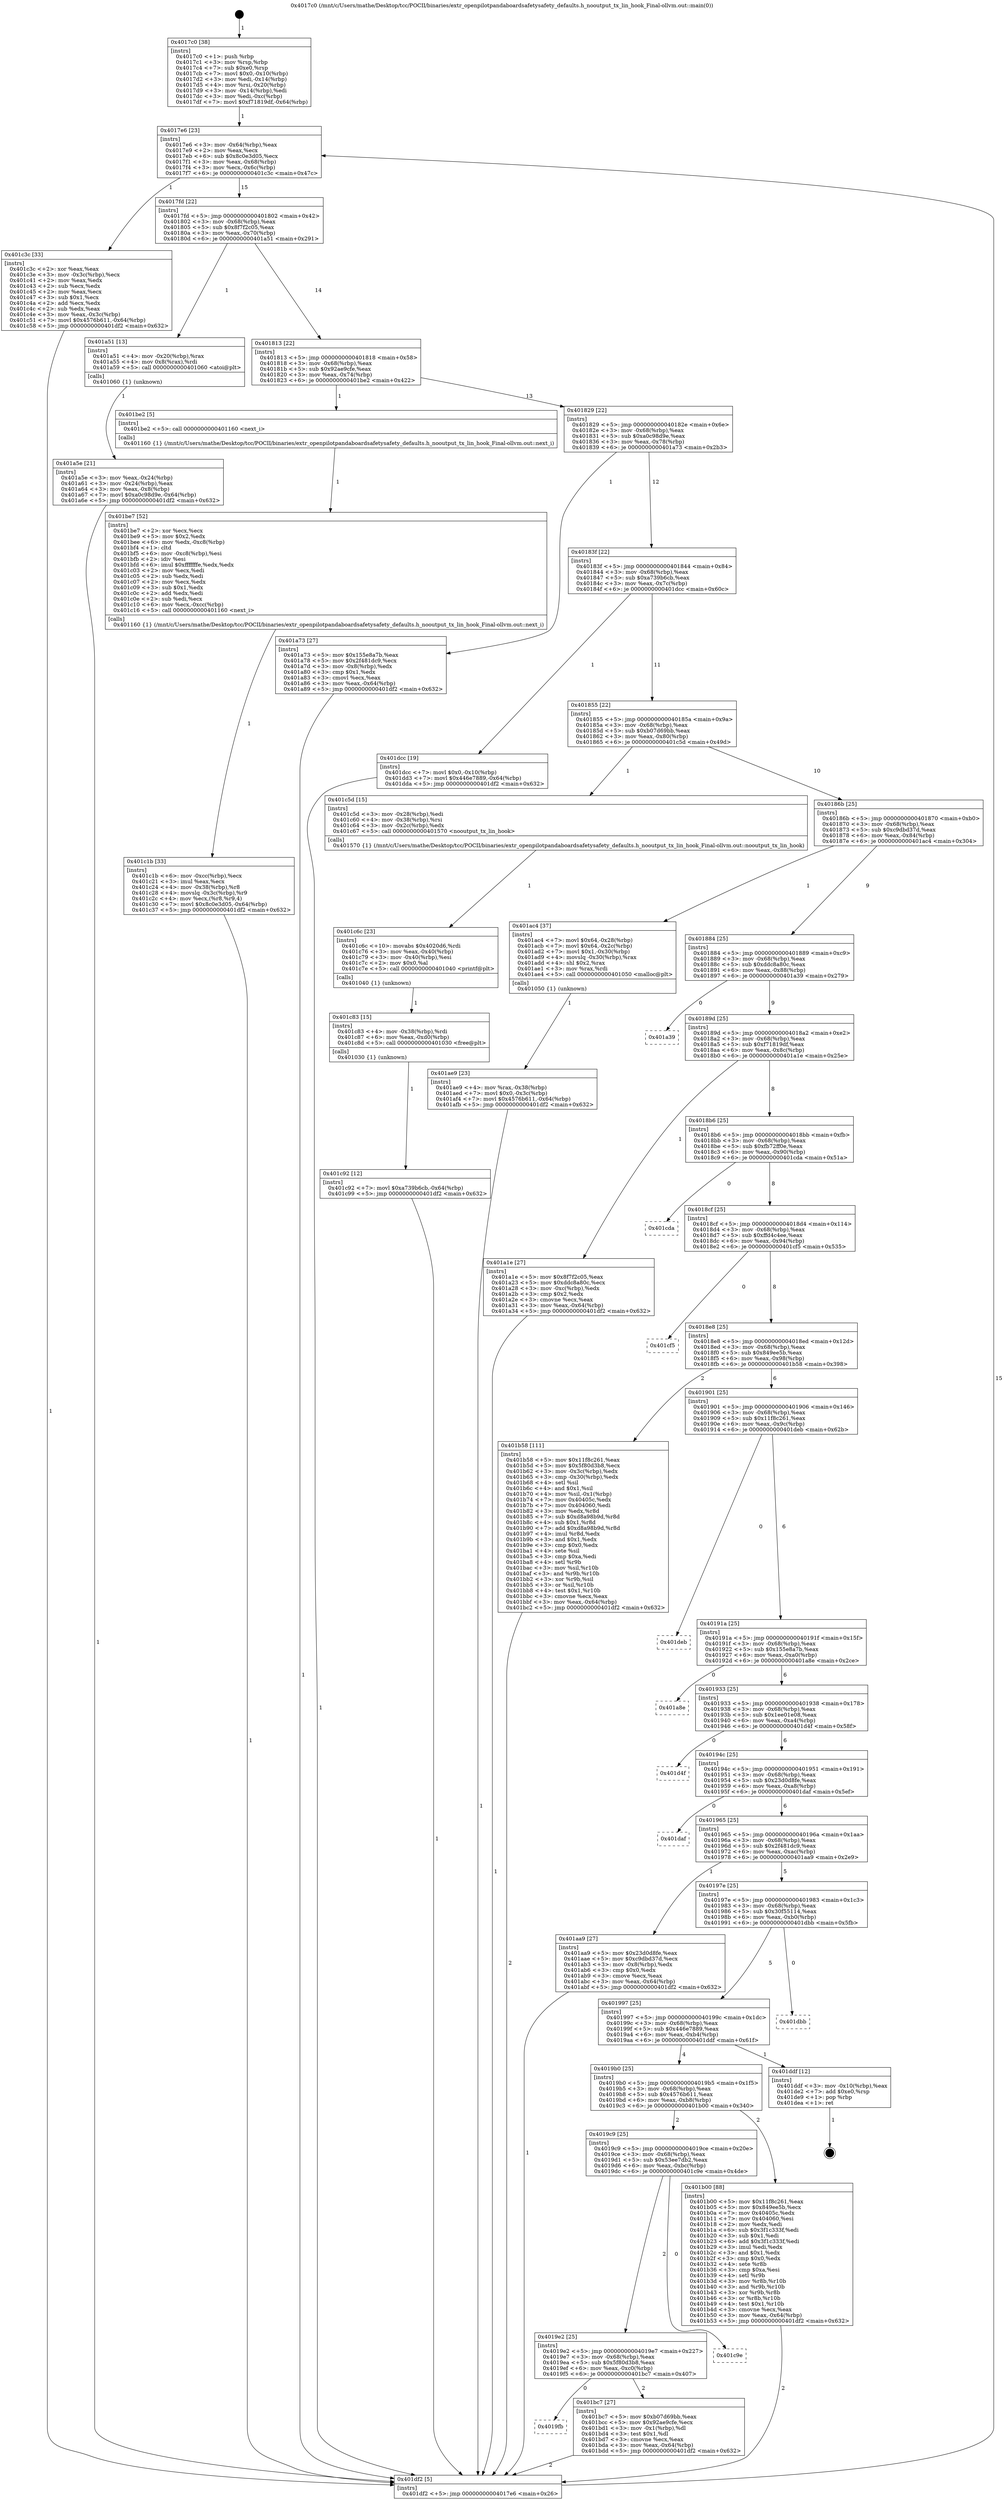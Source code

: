 digraph "0x4017c0" {
  label = "0x4017c0 (/mnt/c/Users/mathe/Desktop/tcc/POCII/binaries/extr_openpilotpandaboardsafetysafety_defaults.h_nooutput_tx_lin_hook_Final-ollvm.out::main(0))"
  labelloc = "t"
  node[shape=record]

  Entry [label="",width=0.3,height=0.3,shape=circle,fillcolor=black,style=filled]
  "0x4017e6" [label="{
     0x4017e6 [23]\l
     | [instrs]\l
     &nbsp;&nbsp;0x4017e6 \<+3\>: mov -0x64(%rbp),%eax\l
     &nbsp;&nbsp;0x4017e9 \<+2\>: mov %eax,%ecx\l
     &nbsp;&nbsp;0x4017eb \<+6\>: sub $0x8c0e3d05,%ecx\l
     &nbsp;&nbsp;0x4017f1 \<+3\>: mov %eax,-0x68(%rbp)\l
     &nbsp;&nbsp;0x4017f4 \<+3\>: mov %ecx,-0x6c(%rbp)\l
     &nbsp;&nbsp;0x4017f7 \<+6\>: je 0000000000401c3c \<main+0x47c\>\l
  }"]
  "0x401c3c" [label="{
     0x401c3c [33]\l
     | [instrs]\l
     &nbsp;&nbsp;0x401c3c \<+2\>: xor %eax,%eax\l
     &nbsp;&nbsp;0x401c3e \<+3\>: mov -0x3c(%rbp),%ecx\l
     &nbsp;&nbsp;0x401c41 \<+2\>: mov %eax,%edx\l
     &nbsp;&nbsp;0x401c43 \<+2\>: sub %ecx,%edx\l
     &nbsp;&nbsp;0x401c45 \<+2\>: mov %eax,%ecx\l
     &nbsp;&nbsp;0x401c47 \<+3\>: sub $0x1,%ecx\l
     &nbsp;&nbsp;0x401c4a \<+2\>: add %ecx,%edx\l
     &nbsp;&nbsp;0x401c4c \<+2\>: sub %edx,%eax\l
     &nbsp;&nbsp;0x401c4e \<+3\>: mov %eax,-0x3c(%rbp)\l
     &nbsp;&nbsp;0x401c51 \<+7\>: movl $0x4576b611,-0x64(%rbp)\l
     &nbsp;&nbsp;0x401c58 \<+5\>: jmp 0000000000401df2 \<main+0x632\>\l
  }"]
  "0x4017fd" [label="{
     0x4017fd [22]\l
     | [instrs]\l
     &nbsp;&nbsp;0x4017fd \<+5\>: jmp 0000000000401802 \<main+0x42\>\l
     &nbsp;&nbsp;0x401802 \<+3\>: mov -0x68(%rbp),%eax\l
     &nbsp;&nbsp;0x401805 \<+5\>: sub $0x8f7f2c05,%eax\l
     &nbsp;&nbsp;0x40180a \<+3\>: mov %eax,-0x70(%rbp)\l
     &nbsp;&nbsp;0x40180d \<+6\>: je 0000000000401a51 \<main+0x291\>\l
  }"]
  Exit [label="",width=0.3,height=0.3,shape=circle,fillcolor=black,style=filled,peripheries=2]
  "0x401a51" [label="{
     0x401a51 [13]\l
     | [instrs]\l
     &nbsp;&nbsp;0x401a51 \<+4\>: mov -0x20(%rbp),%rax\l
     &nbsp;&nbsp;0x401a55 \<+4\>: mov 0x8(%rax),%rdi\l
     &nbsp;&nbsp;0x401a59 \<+5\>: call 0000000000401060 \<atoi@plt\>\l
     | [calls]\l
     &nbsp;&nbsp;0x401060 \{1\} (unknown)\l
  }"]
  "0x401813" [label="{
     0x401813 [22]\l
     | [instrs]\l
     &nbsp;&nbsp;0x401813 \<+5\>: jmp 0000000000401818 \<main+0x58\>\l
     &nbsp;&nbsp;0x401818 \<+3\>: mov -0x68(%rbp),%eax\l
     &nbsp;&nbsp;0x40181b \<+5\>: sub $0x92ae9cfe,%eax\l
     &nbsp;&nbsp;0x401820 \<+3\>: mov %eax,-0x74(%rbp)\l
     &nbsp;&nbsp;0x401823 \<+6\>: je 0000000000401be2 \<main+0x422\>\l
  }"]
  "0x401c92" [label="{
     0x401c92 [12]\l
     | [instrs]\l
     &nbsp;&nbsp;0x401c92 \<+7\>: movl $0xa739b6cb,-0x64(%rbp)\l
     &nbsp;&nbsp;0x401c99 \<+5\>: jmp 0000000000401df2 \<main+0x632\>\l
  }"]
  "0x401be2" [label="{
     0x401be2 [5]\l
     | [instrs]\l
     &nbsp;&nbsp;0x401be2 \<+5\>: call 0000000000401160 \<next_i\>\l
     | [calls]\l
     &nbsp;&nbsp;0x401160 \{1\} (/mnt/c/Users/mathe/Desktop/tcc/POCII/binaries/extr_openpilotpandaboardsafetysafety_defaults.h_nooutput_tx_lin_hook_Final-ollvm.out::next_i)\l
  }"]
  "0x401829" [label="{
     0x401829 [22]\l
     | [instrs]\l
     &nbsp;&nbsp;0x401829 \<+5\>: jmp 000000000040182e \<main+0x6e\>\l
     &nbsp;&nbsp;0x40182e \<+3\>: mov -0x68(%rbp),%eax\l
     &nbsp;&nbsp;0x401831 \<+5\>: sub $0xa0c98d9e,%eax\l
     &nbsp;&nbsp;0x401836 \<+3\>: mov %eax,-0x78(%rbp)\l
     &nbsp;&nbsp;0x401839 \<+6\>: je 0000000000401a73 \<main+0x2b3\>\l
  }"]
  "0x401c83" [label="{
     0x401c83 [15]\l
     | [instrs]\l
     &nbsp;&nbsp;0x401c83 \<+4\>: mov -0x38(%rbp),%rdi\l
     &nbsp;&nbsp;0x401c87 \<+6\>: mov %eax,-0xd0(%rbp)\l
     &nbsp;&nbsp;0x401c8d \<+5\>: call 0000000000401030 \<free@plt\>\l
     | [calls]\l
     &nbsp;&nbsp;0x401030 \{1\} (unknown)\l
  }"]
  "0x401a73" [label="{
     0x401a73 [27]\l
     | [instrs]\l
     &nbsp;&nbsp;0x401a73 \<+5\>: mov $0x155e8a7b,%eax\l
     &nbsp;&nbsp;0x401a78 \<+5\>: mov $0x2f481dc9,%ecx\l
     &nbsp;&nbsp;0x401a7d \<+3\>: mov -0x8(%rbp),%edx\l
     &nbsp;&nbsp;0x401a80 \<+3\>: cmp $0x1,%edx\l
     &nbsp;&nbsp;0x401a83 \<+3\>: cmovl %ecx,%eax\l
     &nbsp;&nbsp;0x401a86 \<+3\>: mov %eax,-0x64(%rbp)\l
     &nbsp;&nbsp;0x401a89 \<+5\>: jmp 0000000000401df2 \<main+0x632\>\l
  }"]
  "0x40183f" [label="{
     0x40183f [22]\l
     | [instrs]\l
     &nbsp;&nbsp;0x40183f \<+5\>: jmp 0000000000401844 \<main+0x84\>\l
     &nbsp;&nbsp;0x401844 \<+3\>: mov -0x68(%rbp),%eax\l
     &nbsp;&nbsp;0x401847 \<+5\>: sub $0xa739b6cb,%eax\l
     &nbsp;&nbsp;0x40184c \<+3\>: mov %eax,-0x7c(%rbp)\l
     &nbsp;&nbsp;0x40184f \<+6\>: je 0000000000401dcc \<main+0x60c\>\l
  }"]
  "0x401c6c" [label="{
     0x401c6c [23]\l
     | [instrs]\l
     &nbsp;&nbsp;0x401c6c \<+10\>: movabs $0x4020d6,%rdi\l
     &nbsp;&nbsp;0x401c76 \<+3\>: mov %eax,-0x40(%rbp)\l
     &nbsp;&nbsp;0x401c79 \<+3\>: mov -0x40(%rbp),%esi\l
     &nbsp;&nbsp;0x401c7c \<+2\>: mov $0x0,%al\l
     &nbsp;&nbsp;0x401c7e \<+5\>: call 0000000000401040 \<printf@plt\>\l
     | [calls]\l
     &nbsp;&nbsp;0x401040 \{1\} (unknown)\l
  }"]
  "0x401dcc" [label="{
     0x401dcc [19]\l
     | [instrs]\l
     &nbsp;&nbsp;0x401dcc \<+7\>: movl $0x0,-0x10(%rbp)\l
     &nbsp;&nbsp;0x401dd3 \<+7\>: movl $0x446e7889,-0x64(%rbp)\l
     &nbsp;&nbsp;0x401dda \<+5\>: jmp 0000000000401df2 \<main+0x632\>\l
  }"]
  "0x401855" [label="{
     0x401855 [22]\l
     | [instrs]\l
     &nbsp;&nbsp;0x401855 \<+5\>: jmp 000000000040185a \<main+0x9a\>\l
     &nbsp;&nbsp;0x40185a \<+3\>: mov -0x68(%rbp),%eax\l
     &nbsp;&nbsp;0x40185d \<+5\>: sub $0xb07d69bb,%eax\l
     &nbsp;&nbsp;0x401862 \<+3\>: mov %eax,-0x80(%rbp)\l
     &nbsp;&nbsp;0x401865 \<+6\>: je 0000000000401c5d \<main+0x49d\>\l
  }"]
  "0x401c1b" [label="{
     0x401c1b [33]\l
     | [instrs]\l
     &nbsp;&nbsp;0x401c1b \<+6\>: mov -0xcc(%rbp),%ecx\l
     &nbsp;&nbsp;0x401c21 \<+3\>: imul %eax,%ecx\l
     &nbsp;&nbsp;0x401c24 \<+4\>: mov -0x38(%rbp),%r8\l
     &nbsp;&nbsp;0x401c28 \<+4\>: movslq -0x3c(%rbp),%r9\l
     &nbsp;&nbsp;0x401c2c \<+4\>: mov %ecx,(%r8,%r9,4)\l
     &nbsp;&nbsp;0x401c30 \<+7\>: movl $0x8c0e3d05,-0x64(%rbp)\l
     &nbsp;&nbsp;0x401c37 \<+5\>: jmp 0000000000401df2 \<main+0x632\>\l
  }"]
  "0x401c5d" [label="{
     0x401c5d [15]\l
     | [instrs]\l
     &nbsp;&nbsp;0x401c5d \<+3\>: mov -0x28(%rbp),%edi\l
     &nbsp;&nbsp;0x401c60 \<+4\>: mov -0x38(%rbp),%rsi\l
     &nbsp;&nbsp;0x401c64 \<+3\>: mov -0x2c(%rbp),%edx\l
     &nbsp;&nbsp;0x401c67 \<+5\>: call 0000000000401570 \<nooutput_tx_lin_hook\>\l
     | [calls]\l
     &nbsp;&nbsp;0x401570 \{1\} (/mnt/c/Users/mathe/Desktop/tcc/POCII/binaries/extr_openpilotpandaboardsafetysafety_defaults.h_nooutput_tx_lin_hook_Final-ollvm.out::nooutput_tx_lin_hook)\l
  }"]
  "0x40186b" [label="{
     0x40186b [25]\l
     | [instrs]\l
     &nbsp;&nbsp;0x40186b \<+5\>: jmp 0000000000401870 \<main+0xb0\>\l
     &nbsp;&nbsp;0x401870 \<+3\>: mov -0x68(%rbp),%eax\l
     &nbsp;&nbsp;0x401873 \<+5\>: sub $0xc9dbd37d,%eax\l
     &nbsp;&nbsp;0x401878 \<+6\>: mov %eax,-0x84(%rbp)\l
     &nbsp;&nbsp;0x40187e \<+6\>: je 0000000000401ac4 \<main+0x304\>\l
  }"]
  "0x401be7" [label="{
     0x401be7 [52]\l
     | [instrs]\l
     &nbsp;&nbsp;0x401be7 \<+2\>: xor %ecx,%ecx\l
     &nbsp;&nbsp;0x401be9 \<+5\>: mov $0x2,%edx\l
     &nbsp;&nbsp;0x401bee \<+6\>: mov %edx,-0xc8(%rbp)\l
     &nbsp;&nbsp;0x401bf4 \<+1\>: cltd\l
     &nbsp;&nbsp;0x401bf5 \<+6\>: mov -0xc8(%rbp),%esi\l
     &nbsp;&nbsp;0x401bfb \<+2\>: idiv %esi\l
     &nbsp;&nbsp;0x401bfd \<+6\>: imul $0xfffffffe,%edx,%edx\l
     &nbsp;&nbsp;0x401c03 \<+2\>: mov %ecx,%edi\l
     &nbsp;&nbsp;0x401c05 \<+2\>: sub %edx,%edi\l
     &nbsp;&nbsp;0x401c07 \<+2\>: mov %ecx,%edx\l
     &nbsp;&nbsp;0x401c09 \<+3\>: sub $0x1,%edx\l
     &nbsp;&nbsp;0x401c0c \<+2\>: add %edx,%edi\l
     &nbsp;&nbsp;0x401c0e \<+2\>: sub %edi,%ecx\l
     &nbsp;&nbsp;0x401c10 \<+6\>: mov %ecx,-0xcc(%rbp)\l
     &nbsp;&nbsp;0x401c16 \<+5\>: call 0000000000401160 \<next_i\>\l
     | [calls]\l
     &nbsp;&nbsp;0x401160 \{1\} (/mnt/c/Users/mathe/Desktop/tcc/POCII/binaries/extr_openpilotpandaboardsafetysafety_defaults.h_nooutput_tx_lin_hook_Final-ollvm.out::next_i)\l
  }"]
  "0x401ac4" [label="{
     0x401ac4 [37]\l
     | [instrs]\l
     &nbsp;&nbsp;0x401ac4 \<+7\>: movl $0x64,-0x28(%rbp)\l
     &nbsp;&nbsp;0x401acb \<+7\>: movl $0x64,-0x2c(%rbp)\l
     &nbsp;&nbsp;0x401ad2 \<+7\>: movl $0x1,-0x30(%rbp)\l
     &nbsp;&nbsp;0x401ad9 \<+4\>: movslq -0x30(%rbp),%rax\l
     &nbsp;&nbsp;0x401add \<+4\>: shl $0x2,%rax\l
     &nbsp;&nbsp;0x401ae1 \<+3\>: mov %rax,%rdi\l
     &nbsp;&nbsp;0x401ae4 \<+5\>: call 0000000000401050 \<malloc@plt\>\l
     | [calls]\l
     &nbsp;&nbsp;0x401050 \{1\} (unknown)\l
  }"]
  "0x401884" [label="{
     0x401884 [25]\l
     | [instrs]\l
     &nbsp;&nbsp;0x401884 \<+5\>: jmp 0000000000401889 \<main+0xc9\>\l
     &nbsp;&nbsp;0x401889 \<+3\>: mov -0x68(%rbp),%eax\l
     &nbsp;&nbsp;0x40188c \<+5\>: sub $0xddc8a80c,%eax\l
     &nbsp;&nbsp;0x401891 \<+6\>: mov %eax,-0x88(%rbp)\l
     &nbsp;&nbsp;0x401897 \<+6\>: je 0000000000401a39 \<main+0x279\>\l
  }"]
  "0x4019fb" [label="{
     0x4019fb\l
  }", style=dashed]
  "0x401a39" [label="{
     0x401a39\l
  }", style=dashed]
  "0x40189d" [label="{
     0x40189d [25]\l
     | [instrs]\l
     &nbsp;&nbsp;0x40189d \<+5\>: jmp 00000000004018a2 \<main+0xe2\>\l
     &nbsp;&nbsp;0x4018a2 \<+3\>: mov -0x68(%rbp),%eax\l
     &nbsp;&nbsp;0x4018a5 \<+5\>: sub $0xf71819df,%eax\l
     &nbsp;&nbsp;0x4018aa \<+6\>: mov %eax,-0x8c(%rbp)\l
     &nbsp;&nbsp;0x4018b0 \<+6\>: je 0000000000401a1e \<main+0x25e\>\l
  }"]
  "0x401bc7" [label="{
     0x401bc7 [27]\l
     | [instrs]\l
     &nbsp;&nbsp;0x401bc7 \<+5\>: mov $0xb07d69bb,%eax\l
     &nbsp;&nbsp;0x401bcc \<+5\>: mov $0x92ae9cfe,%ecx\l
     &nbsp;&nbsp;0x401bd1 \<+3\>: mov -0x1(%rbp),%dl\l
     &nbsp;&nbsp;0x401bd4 \<+3\>: test $0x1,%dl\l
     &nbsp;&nbsp;0x401bd7 \<+3\>: cmovne %ecx,%eax\l
     &nbsp;&nbsp;0x401bda \<+3\>: mov %eax,-0x64(%rbp)\l
     &nbsp;&nbsp;0x401bdd \<+5\>: jmp 0000000000401df2 \<main+0x632\>\l
  }"]
  "0x401a1e" [label="{
     0x401a1e [27]\l
     | [instrs]\l
     &nbsp;&nbsp;0x401a1e \<+5\>: mov $0x8f7f2c05,%eax\l
     &nbsp;&nbsp;0x401a23 \<+5\>: mov $0xddc8a80c,%ecx\l
     &nbsp;&nbsp;0x401a28 \<+3\>: mov -0xc(%rbp),%edx\l
     &nbsp;&nbsp;0x401a2b \<+3\>: cmp $0x2,%edx\l
     &nbsp;&nbsp;0x401a2e \<+3\>: cmovne %ecx,%eax\l
     &nbsp;&nbsp;0x401a31 \<+3\>: mov %eax,-0x64(%rbp)\l
     &nbsp;&nbsp;0x401a34 \<+5\>: jmp 0000000000401df2 \<main+0x632\>\l
  }"]
  "0x4018b6" [label="{
     0x4018b6 [25]\l
     | [instrs]\l
     &nbsp;&nbsp;0x4018b6 \<+5\>: jmp 00000000004018bb \<main+0xfb\>\l
     &nbsp;&nbsp;0x4018bb \<+3\>: mov -0x68(%rbp),%eax\l
     &nbsp;&nbsp;0x4018be \<+5\>: sub $0xfb72ff0e,%eax\l
     &nbsp;&nbsp;0x4018c3 \<+6\>: mov %eax,-0x90(%rbp)\l
     &nbsp;&nbsp;0x4018c9 \<+6\>: je 0000000000401cda \<main+0x51a\>\l
  }"]
  "0x401df2" [label="{
     0x401df2 [5]\l
     | [instrs]\l
     &nbsp;&nbsp;0x401df2 \<+5\>: jmp 00000000004017e6 \<main+0x26\>\l
  }"]
  "0x4017c0" [label="{
     0x4017c0 [38]\l
     | [instrs]\l
     &nbsp;&nbsp;0x4017c0 \<+1\>: push %rbp\l
     &nbsp;&nbsp;0x4017c1 \<+3\>: mov %rsp,%rbp\l
     &nbsp;&nbsp;0x4017c4 \<+7\>: sub $0xe0,%rsp\l
     &nbsp;&nbsp;0x4017cb \<+7\>: movl $0x0,-0x10(%rbp)\l
     &nbsp;&nbsp;0x4017d2 \<+3\>: mov %edi,-0x14(%rbp)\l
     &nbsp;&nbsp;0x4017d5 \<+4\>: mov %rsi,-0x20(%rbp)\l
     &nbsp;&nbsp;0x4017d9 \<+3\>: mov -0x14(%rbp),%edi\l
     &nbsp;&nbsp;0x4017dc \<+3\>: mov %edi,-0xc(%rbp)\l
     &nbsp;&nbsp;0x4017df \<+7\>: movl $0xf71819df,-0x64(%rbp)\l
  }"]
  "0x401a5e" [label="{
     0x401a5e [21]\l
     | [instrs]\l
     &nbsp;&nbsp;0x401a5e \<+3\>: mov %eax,-0x24(%rbp)\l
     &nbsp;&nbsp;0x401a61 \<+3\>: mov -0x24(%rbp),%eax\l
     &nbsp;&nbsp;0x401a64 \<+3\>: mov %eax,-0x8(%rbp)\l
     &nbsp;&nbsp;0x401a67 \<+7\>: movl $0xa0c98d9e,-0x64(%rbp)\l
     &nbsp;&nbsp;0x401a6e \<+5\>: jmp 0000000000401df2 \<main+0x632\>\l
  }"]
  "0x4019e2" [label="{
     0x4019e2 [25]\l
     | [instrs]\l
     &nbsp;&nbsp;0x4019e2 \<+5\>: jmp 00000000004019e7 \<main+0x227\>\l
     &nbsp;&nbsp;0x4019e7 \<+3\>: mov -0x68(%rbp),%eax\l
     &nbsp;&nbsp;0x4019ea \<+5\>: sub $0x5f80d3b8,%eax\l
     &nbsp;&nbsp;0x4019ef \<+6\>: mov %eax,-0xc0(%rbp)\l
     &nbsp;&nbsp;0x4019f5 \<+6\>: je 0000000000401bc7 \<main+0x407\>\l
  }"]
  "0x401cda" [label="{
     0x401cda\l
  }", style=dashed]
  "0x4018cf" [label="{
     0x4018cf [25]\l
     | [instrs]\l
     &nbsp;&nbsp;0x4018cf \<+5\>: jmp 00000000004018d4 \<main+0x114\>\l
     &nbsp;&nbsp;0x4018d4 \<+3\>: mov -0x68(%rbp),%eax\l
     &nbsp;&nbsp;0x4018d7 \<+5\>: sub $0xffd4c4ee,%eax\l
     &nbsp;&nbsp;0x4018dc \<+6\>: mov %eax,-0x94(%rbp)\l
     &nbsp;&nbsp;0x4018e2 \<+6\>: je 0000000000401cf5 \<main+0x535\>\l
  }"]
  "0x401c9e" [label="{
     0x401c9e\l
  }", style=dashed]
  "0x401cf5" [label="{
     0x401cf5\l
  }", style=dashed]
  "0x4018e8" [label="{
     0x4018e8 [25]\l
     | [instrs]\l
     &nbsp;&nbsp;0x4018e8 \<+5\>: jmp 00000000004018ed \<main+0x12d\>\l
     &nbsp;&nbsp;0x4018ed \<+3\>: mov -0x68(%rbp),%eax\l
     &nbsp;&nbsp;0x4018f0 \<+5\>: sub $0x849ee5b,%eax\l
     &nbsp;&nbsp;0x4018f5 \<+6\>: mov %eax,-0x98(%rbp)\l
     &nbsp;&nbsp;0x4018fb \<+6\>: je 0000000000401b58 \<main+0x398\>\l
  }"]
  "0x4019c9" [label="{
     0x4019c9 [25]\l
     | [instrs]\l
     &nbsp;&nbsp;0x4019c9 \<+5\>: jmp 00000000004019ce \<main+0x20e\>\l
     &nbsp;&nbsp;0x4019ce \<+3\>: mov -0x68(%rbp),%eax\l
     &nbsp;&nbsp;0x4019d1 \<+5\>: sub $0x53ee7db2,%eax\l
     &nbsp;&nbsp;0x4019d6 \<+6\>: mov %eax,-0xbc(%rbp)\l
     &nbsp;&nbsp;0x4019dc \<+6\>: je 0000000000401c9e \<main+0x4de\>\l
  }"]
  "0x401b58" [label="{
     0x401b58 [111]\l
     | [instrs]\l
     &nbsp;&nbsp;0x401b58 \<+5\>: mov $0x11f8c261,%eax\l
     &nbsp;&nbsp;0x401b5d \<+5\>: mov $0x5f80d3b8,%ecx\l
     &nbsp;&nbsp;0x401b62 \<+3\>: mov -0x3c(%rbp),%edx\l
     &nbsp;&nbsp;0x401b65 \<+3\>: cmp -0x30(%rbp),%edx\l
     &nbsp;&nbsp;0x401b68 \<+4\>: setl %sil\l
     &nbsp;&nbsp;0x401b6c \<+4\>: and $0x1,%sil\l
     &nbsp;&nbsp;0x401b70 \<+4\>: mov %sil,-0x1(%rbp)\l
     &nbsp;&nbsp;0x401b74 \<+7\>: mov 0x40405c,%edx\l
     &nbsp;&nbsp;0x401b7b \<+7\>: mov 0x404060,%edi\l
     &nbsp;&nbsp;0x401b82 \<+3\>: mov %edx,%r8d\l
     &nbsp;&nbsp;0x401b85 \<+7\>: sub $0xd8a98b9d,%r8d\l
     &nbsp;&nbsp;0x401b8c \<+4\>: sub $0x1,%r8d\l
     &nbsp;&nbsp;0x401b90 \<+7\>: add $0xd8a98b9d,%r8d\l
     &nbsp;&nbsp;0x401b97 \<+4\>: imul %r8d,%edx\l
     &nbsp;&nbsp;0x401b9b \<+3\>: and $0x1,%edx\l
     &nbsp;&nbsp;0x401b9e \<+3\>: cmp $0x0,%edx\l
     &nbsp;&nbsp;0x401ba1 \<+4\>: sete %sil\l
     &nbsp;&nbsp;0x401ba5 \<+3\>: cmp $0xa,%edi\l
     &nbsp;&nbsp;0x401ba8 \<+4\>: setl %r9b\l
     &nbsp;&nbsp;0x401bac \<+3\>: mov %sil,%r10b\l
     &nbsp;&nbsp;0x401baf \<+3\>: and %r9b,%r10b\l
     &nbsp;&nbsp;0x401bb2 \<+3\>: xor %r9b,%sil\l
     &nbsp;&nbsp;0x401bb5 \<+3\>: or %sil,%r10b\l
     &nbsp;&nbsp;0x401bb8 \<+4\>: test $0x1,%r10b\l
     &nbsp;&nbsp;0x401bbc \<+3\>: cmovne %ecx,%eax\l
     &nbsp;&nbsp;0x401bbf \<+3\>: mov %eax,-0x64(%rbp)\l
     &nbsp;&nbsp;0x401bc2 \<+5\>: jmp 0000000000401df2 \<main+0x632\>\l
  }"]
  "0x401901" [label="{
     0x401901 [25]\l
     | [instrs]\l
     &nbsp;&nbsp;0x401901 \<+5\>: jmp 0000000000401906 \<main+0x146\>\l
     &nbsp;&nbsp;0x401906 \<+3\>: mov -0x68(%rbp),%eax\l
     &nbsp;&nbsp;0x401909 \<+5\>: sub $0x11f8c261,%eax\l
     &nbsp;&nbsp;0x40190e \<+6\>: mov %eax,-0x9c(%rbp)\l
     &nbsp;&nbsp;0x401914 \<+6\>: je 0000000000401deb \<main+0x62b\>\l
  }"]
  "0x401b00" [label="{
     0x401b00 [88]\l
     | [instrs]\l
     &nbsp;&nbsp;0x401b00 \<+5\>: mov $0x11f8c261,%eax\l
     &nbsp;&nbsp;0x401b05 \<+5\>: mov $0x849ee5b,%ecx\l
     &nbsp;&nbsp;0x401b0a \<+7\>: mov 0x40405c,%edx\l
     &nbsp;&nbsp;0x401b11 \<+7\>: mov 0x404060,%esi\l
     &nbsp;&nbsp;0x401b18 \<+2\>: mov %edx,%edi\l
     &nbsp;&nbsp;0x401b1a \<+6\>: sub $0x3f1c333f,%edi\l
     &nbsp;&nbsp;0x401b20 \<+3\>: sub $0x1,%edi\l
     &nbsp;&nbsp;0x401b23 \<+6\>: add $0x3f1c333f,%edi\l
     &nbsp;&nbsp;0x401b29 \<+3\>: imul %edi,%edx\l
     &nbsp;&nbsp;0x401b2c \<+3\>: and $0x1,%edx\l
     &nbsp;&nbsp;0x401b2f \<+3\>: cmp $0x0,%edx\l
     &nbsp;&nbsp;0x401b32 \<+4\>: sete %r8b\l
     &nbsp;&nbsp;0x401b36 \<+3\>: cmp $0xa,%esi\l
     &nbsp;&nbsp;0x401b39 \<+4\>: setl %r9b\l
     &nbsp;&nbsp;0x401b3d \<+3\>: mov %r8b,%r10b\l
     &nbsp;&nbsp;0x401b40 \<+3\>: and %r9b,%r10b\l
     &nbsp;&nbsp;0x401b43 \<+3\>: xor %r9b,%r8b\l
     &nbsp;&nbsp;0x401b46 \<+3\>: or %r8b,%r10b\l
     &nbsp;&nbsp;0x401b49 \<+4\>: test $0x1,%r10b\l
     &nbsp;&nbsp;0x401b4d \<+3\>: cmovne %ecx,%eax\l
     &nbsp;&nbsp;0x401b50 \<+3\>: mov %eax,-0x64(%rbp)\l
     &nbsp;&nbsp;0x401b53 \<+5\>: jmp 0000000000401df2 \<main+0x632\>\l
  }"]
  "0x401deb" [label="{
     0x401deb\l
  }", style=dashed]
  "0x40191a" [label="{
     0x40191a [25]\l
     | [instrs]\l
     &nbsp;&nbsp;0x40191a \<+5\>: jmp 000000000040191f \<main+0x15f\>\l
     &nbsp;&nbsp;0x40191f \<+3\>: mov -0x68(%rbp),%eax\l
     &nbsp;&nbsp;0x401922 \<+5\>: sub $0x155e8a7b,%eax\l
     &nbsp;&nbsp;0x401927 \<+6\>: mov %eax,-0xa0(%rbp)\l
     &nbsp;&nbsp;0x40192d \<+6\>: je 0000000000401a8e \<main+0x2ce\>\l
  }"]
  "0x4019b0" [label="{
     0x4019b0 [25]\l
     | [instrs]\l
     &nbsp;&nbsp;0x4019b0 \<+5\>: jmp 00000000004019b5 \<main+0x1f5\>\l
     &nbsp;&nbsp;0x4019b5 \<+3\>: mov -0x68(%rbp),%eax\l
     &nbsp;&nbsp;0x4019b8 \<+5\>: sub $0x4576b611,%eax\l
     &nbsp;&nbsp;0x4019bd \<+6\>: mov %eax,-0xb8(%rbp)\l
     &nbsp;&nbsp;0x4019c3 \<+6\>: je 0000000000401b00 \<main+0x340\>\l
  }"]
  "0x401a8e" [label="{
     0x401a8e\l
  }", style=dashed]
  "0x401933" [label="{
     0x401933 [25]\l
     | [instrs]\l
     &nbsp;&nbsp;0x401933 \<+5\>: jmp 0000000000401938 \<main+0x178\>\l
     &nbsp;&nbsp;0x401938 \<+3\>: mov -0x68(%rbp),%eax\l
     &nbsp;&nbsp;0x40193b \<+5\>: sub $0x1ee01e08,%eax\l
     &nbsp;&nbsp;0x401940 \<+6\>: mov %eax,-0xa4(%rbp)\l
     &nbsp;&nbsp;0x401946 \<+6\>: je 0000000000401d4f \<main+0x58f\>\l
  }"]
  "0x401ddf" [label="{
     0x401ddf [12]\l
     | [instrs]\l
     &nbsp;&nbsp;0x401ddf \<+3\>: mov -0x10(%rbp),%eax\l
     &nbsp;&nbsp;0x401de2 \<+7\>: add $0xe0,%rsp\l
     &nbsp;&nbsp;0x401de9 \<+1\>: pop %rbp\l
     &nbsp;&nbsp;0x401dea \<+1\>: ret\l
  }"]
  "0x401d4f" [label="{
     0x401d4f\l
  }", style=dashed]
  "0x40194c" [label="{
     0x40194c [25]\l
     | [instrs]\l
     &nbsp;&nbsp;0x40194c \<+5\>: jmp 0000000000401951 \<main+0x191\>\l
     &nbsp;&nbsp;0x401951 \<+3\>: mov -0x68(%rbp),%eax\l
     &nbsp;&nbsp;0x401954 \<+5\>: sub $0x23d0d8fe,%eax\l
     &nbsp;&nbsp;0x401959 \<+6\>: mov %eax,-0xa8(%rbp)\l
     &nbsp;&nbsp;0x40195f \<+6\>: je 0000000000401daf \<main+0x5ef\>\l
  }"]
  "0x401997" [label="{
     0x401997 [25]\l
     | [instrs]\l
     &nbsp;&nbsp;0x401997 \<+5\>: jmp 000000000040199c \<main+0x1dc\>\l
     &nbsp;&nbsp;0x40199c \<+3\>: mov -0x68(%rbp),%eax\l
     &nbsp;&nbsp;0x40199f \<+5\>: sub $0x446e7889,%eax\l
     &nbsp;&nbsp;0x4019a4 \<+6\>: mov %eax,-0xb4(%rbp)\l
     &nbsp;&nbsp;0x4019aa \<+6\>: je 0000000000401ddf \<main+0x61f\>\l
  }"]
  "0x401daf" [label="{
     0x401daf\l
  }", style=dashed]
  "0x401965" [label="{
     0x401965 [25]\l
     | [instrs]\l
     &nbsp;&nbsp;0x401965 \<+5\>: jmp 000000000040196a \<main+0x1aa\>\l
     &nbsp;&nbsp;0x40196a \<+3\>: mov -0x68(%rbp),%eax\l
     &nbsp;&nbsp;0x40196d \<+5\>: sub $0x2f481dc9,%eax\l
     &nbsp;&nbsp;0x401972 \<+6\>: mov %eax,-0xac(%rbp)\l
     &nbsp;&nbsp;0x401978 \<+6\>: je 0000000000401aa9 \<main+0x2e9\>\l
  }"]
  "0x401dbb" [label="{
     0x401dbb\l
  }", style=dashed]
  "0x401aa9" [label="{
     0x401aa9 [27]\l
     | [instrs]\l
     &nbsp;&nbsp;0x401aa9 \<+5\>: mov $0x23d0d8fe,%eax\l
     &nbsp;&nbsp;0x401aae \<+5\>: mov $0xc9dbd37d,%ecx\l
     &nbsp;&nbsp;0x401ab3 \<+3\>: mov -0x8(%rbp),%edx\l
     &nbsp;&nbsp;0x401ab6 \<+3\>: cmp $0x0,%edx\l
     &nbsp;&nbsp;0x401ab9 \<+3\>: cmove %ecx,%eax\l
     &nbsp;&nbsp;0x401abc \<+3\>: mov %eax,-0x64(%rbp)\l
     &nbsp;&nbsp;0x401abf \<+5\>: jmp 0000000000401df2 \<main+0x632\>\l
  }"]
  "0x40197e" [label="{
     0x40197e [25]\l
     | [instrs]\l
     &nbsp;&nbsp;0x40197e \<+5\>: jmp 0000000000401983 \<main+0x1c3\>\l
     &nbsp;&nbsp;0x401983 \<+3\>: mov -0x68(%rbp),%eax\l
     &nbsp;&nbsp;0x401986 \<+5\>: sub $0x30f55114,%eax\l
     &nbsp;&nbsp;0x40198b \<+6\>: mov %eax,-0xb0(%rbp)\l
     &nbsp;&nbsp;0x401991 \<+6\>: je 0000000000401dbb \<main+0x5fb\>\l
  }"]
  "0x401ae9" [label="{
     0x401ae9 [23]\l
     | [instrs]\l
     &nbsp;&nbsp;0x401ae9 \<+4\>: mov %rax,-0x38(%rbp)\l
     &nbsp;&nbsp;0x401aed \<+7\>: movl $0x0,-0x3c(%rbp)\l
     &nbsp;&nbsp;0x401af4 \<+7\>: movl $0x4576b611,-0x64(%rbp)\l
     &nbsp;&nbsp;0x401afb \<+5\>: jmp 0000000000401df2 \<main+0x632\>\l
  }"]
  Entry -> "0x4017c0" [label=" 1"]
  "0x4017e6" -> "0x401c3c" [label=" 1"]
  "0x4017e6" -> "0x4017fd" [label=" 15"]
  "0x401ddf" -> Exit [label=" 1"]
  "0x4017fd" -> "0x401a51" [label=" 1"]
  "0x4017fd" -> "0x401813" [label=" 14"]
  "0x401dcc" -> "0x401df2" [label=" 1"]
  "0x401813" -> "0x401be2" [label=" 1"]
  "0x401813" -> "0x401829" [label=" 13"]
  "0x401c92" -> "0x401df2" [label=" 1"]
  "0x401829" -> "0x401a73" [label=" 1"]
  "0x401829" -> "0x40183f" [label=" 12"]
  "0x401c83" -> "0x401c92" [label=" 1"]
  "0x40183f" -> "0x401dcc" [label=" 1"]
  "0x40183f" -> "0x401855" [label=" 11"]
  "0x401c6c" -> "0x401c83" [label=" 1"]
  "0x401855" -> "0x401c5d" [label=" 1"]
  "0x401855" -> "0x40186b" [label=" 10"]
  "0x401c5d" -> "0x401c6c" [label=" 1"]
  "0x40186b" -> "0x401ac4" [label=" 1"]
  "0x40186b" -> "0x401884" [label=" 9"]
  "0x401c3c" -> "0x401df2" [label=" 1"]
  "0x401884" -> "0x401a39" [label=" 0"]
  "0x401884" -> "0x40189d" [label=" 9"]
  "0x401c1b" -> "0x401df2" [label=" 1"]
  "0x40189d" -> "0x401a1e" [label=" 1"]
  "0x40189d" -> "0x4018b6" [label=" 8"]
  "0x401a1e" -> "0x401df2" [label=" 1"]
  "0x4017c0" -> "0x4017e6" [label=" 1"]
  "0x401df2" -> "0x4017e6" [label=" 15"]
  "0x401a51" -> "0x401a5e" [label=" 1"]
  "0x401a5e" -> "0x401df2" [label=" 1"]
  "0x401a73" -> "0x401df2" [label=" 1"]
  "0x401be7" -> "0x401c1b" [label=" 1"]
  "0x4018b6" -> "0x401cda" [label=" 0"]
  "0x4018b6" -> "0x4018cf" [label=" 8"]
  "0x401bc7" -> "0x401df2" [label=" 2"]
  "0x4018cf" -> "0x401cf5" [label=" 0"]
  "0x4018cf" -> "0x4018e8" [label=" 8"]
  "0x4019e2" -> "0x4019fb" [label=" 0"]
  "0x4018e8" -> "0x401b58" [label=" 2"]
  "0x4018e8" -> "0x401901" [label=" 6"]
  "0x401be2" -> "0x401be7" [label=" 1"]
  "0x401901" -> "0x401deb" [label=" 0"]
  "0x401901" -> "0x40191a" [label=" 6"]
  "0x4019c9" -> "0x4019e2" [label=" 2"]
  "0x40191a" -> "0x401a8e" [label=" 0"]
  "0x40191a" -> "0x401933" [label=" 6"]
  "0x4019e2" -> "0x401bc7" [label=" 2"]
  "0x401933" -> "0x401d4f" [label=" 0"]
  "0x401933" -> "0x40194c" [label=" 6"]
  "0x401b58" -> "0x401df2" [label=" 2"]
  "0x40194c" -> "0x401daf" [label=" 0"]
  "0x40194c" -> "0x401965" [label=" 6"]
  "0x4019b0" -> "0x4019c9" [label=" 2"]
  "0x401965" -> "0x401aa9" [label=" 1"]
  "0x401965" -> "0x40197e" [label=" 5"]
  "0x401aa9" -> "0x401df2" [label=" 1"]
  "0x401ac4" -> "0x401ae9" [label=" 1"]
  "0x401ae9" -> "0x401df2" [label=" 1"]
  "0x4019b0" -> "0x401b00" [label=" 2"]
  "0x40197e" -> "0x401dbb" [label=" 0"]
  "0x40197e" -> "0x401997" [label=" 5"]
  "0x401b00" -> "0x401df2" [label=" 2"]
  "0x401997" -> "0x401ddf" [label=" 1"]
  "0x401997" -> "0x4019b0" [label=" 4"]
  "0x4019c9" -> "0x401c9e" [label=" 0"]
}
